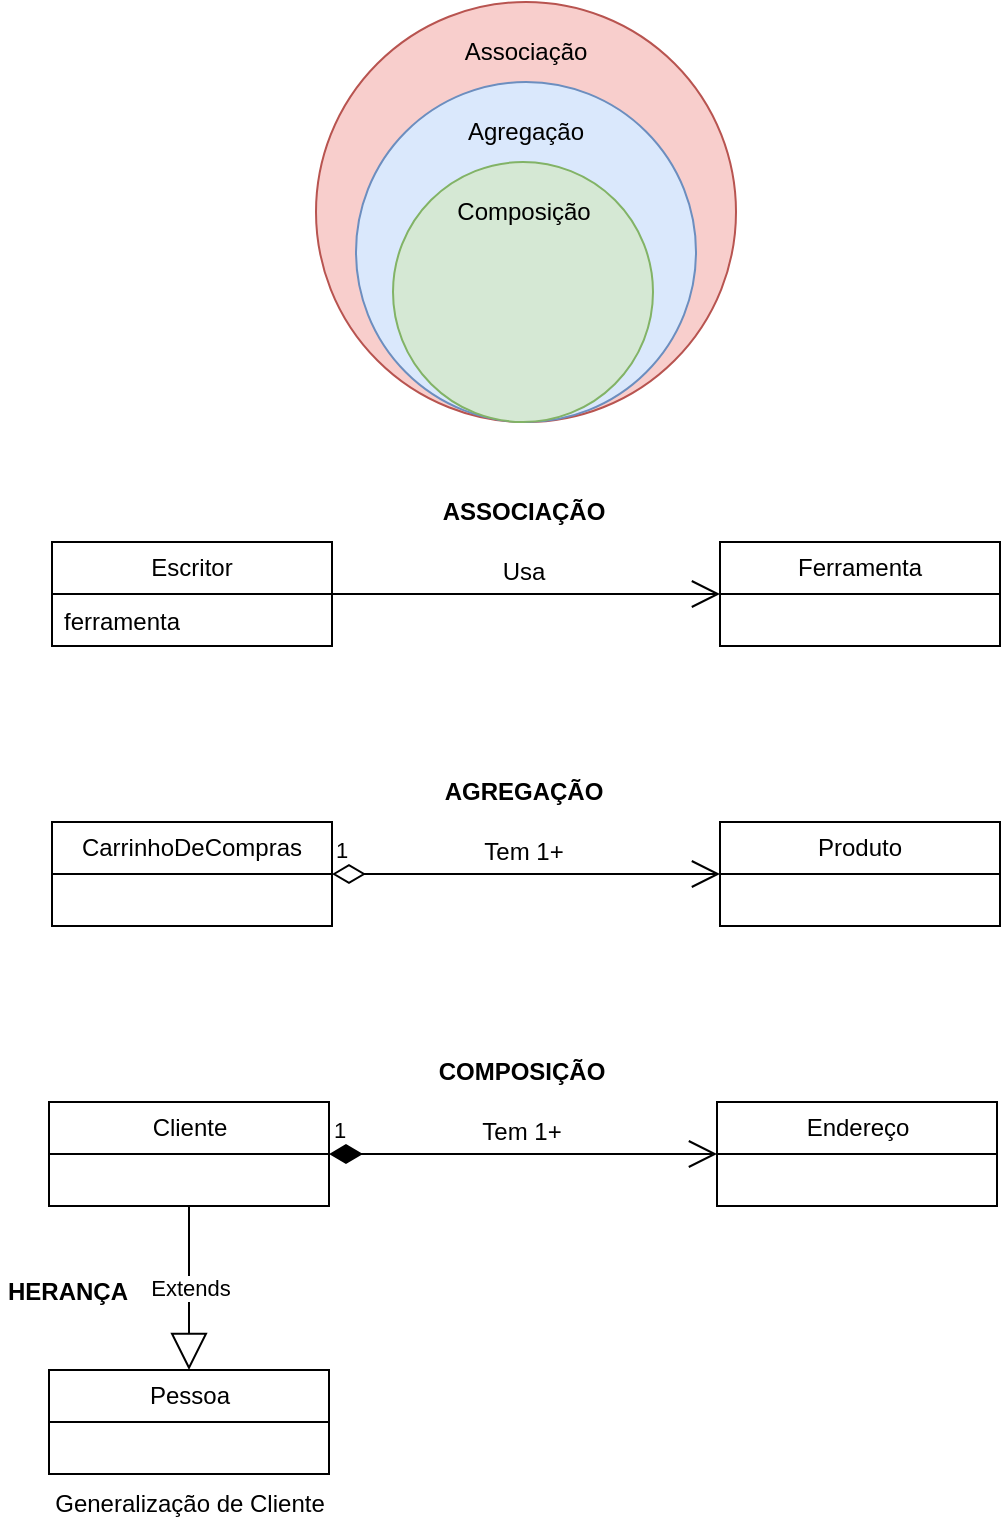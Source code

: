 <mxfile version="21.0.8" type="github">
  <diagram id="C5RBs43oDa-KdzZeNtuy" name="Page-1">
    <mxGraphModel dx="658" dy="705" grid="1" gridSize="10" guides="1" tooltips="1" connect="1" arrows="1" fold="1" page="1" pageScale="1" pageWidth="827" pageHeight="1169" math="0" shadow="0">
      <root>
        <mxCell id="WIyWlLk6GJQsqaUBKTNV-0" />
        <mxCell id="WIyWlLk6GJQsqaUBKTNV-1" parent="WIyWlLk6GJQsqaUBKTNV-0" />
        <mxCell id="dt1HpbG3Z5UfiPBcvHed-0" value="Escritor" style="swimlane;fontStyle=0;childLayout=stackLayout;horizontal=1;startSize=26;fillColor=none;horizontalStack=0;resizeParent=1;resizeParentMax=0;resizeLast=0;collapsible=1;marginBottom=0;whiteSpace=wrap;html=1;" parent="WIyWlLk6GJQsqaUBKTNV-1" vertex="1">
          <mxGeometry x="156" y="310" width="140" height="52" as="geometry" />
        </mxCell>
        <mxCell id="dt1HpbG3Z5UfiPBcvHed-1" value="ferramenta" style="text;strokeColor=none;fillColor=none;align=left;verticalAlign=top;spacingLeft=4;spacingRight=4;overflow=hidden;rotatable=0;points=[[0,0.5],[1,0.5]];portConstraint=eastwest;whiteSpace=wrap;html=1;" parent="dt1HpbG3Z5UfiPBcvHed-0" vertex="1">
          <mxGeometry y="26" width="140" height="26" as="geometry" />
        </mxCell>
        <mxCell id="dt1HpbG3Z5UfiPBcvHed-4" value="Ferramenta" style="swimlane;fontStyle=0;childLayout=stackLayout;horizontal=1;startSize=26;fillColor=none;horizontalStack=0;resizeParent=1;resizeParentMax=0;resizeLast=0;collapsible=1;marginBottom=0;whiteSpace=wrap;html=1;" parent="WIyWlLk6GJQsqaUBKTNV-1" vertex="1">
          <mxGeometry x="490" y="310" width="140" height="52" as="geometry" />
        </mxCell>
        <mxCell id="dt1HpbG3Z5UfiPBcvHed-8" value="" style="endArrow=open;endFill=1;endSize=12;html=1;rounded=0;exitX=1;exitY=0.5;exitDx=0;exitDy=0;entryX=0;entryY=0.5;entryDx=0;entryDy=0;" parent="WIyWlLk6GJQsqaUBKTNV-1" source="dt1HpbG3Z5UfiPBcvHed-0" target="dt1HpbG3Z5UfiPBcvHed-4" edge="1">
          <mxGeometry width="160" relative="1" as="geometry">
            <mxPoint x="296" y="360" as="sourcePoint" />
            <mxPoint x="486" y="330" as="targetPoint" />
          </mxGeometry>
        </mxCell>
        <mxCell id="dt1HpbG3Z5UfiPBcvHed-11" value="" style="ellipse;whiteSpace=wrap;html=1;aspect=fixed;fillColor=#f8cecc;strokeColor=#b85450;" parent="WIyWlLk6GJQsqaUBKTNV-1" vertex="1">
          <mxGeometry x="288" y="40" width="210" height="210" as="geometry" />
        </mxCell>
        <mxCell id="dt1HpbG3Z5UfiPBcvHed-12" value="Associação" style="text;html=1;strokeColor=none;fillColor=none;align=center;verticalAlign=middle;whiteSpace=wrap;rounded=0;" parent="WIyWlLk6GJQsqaUBKTNV-1" vertex="1">
          <mxGeometry x="363" y="50" width="60" height="30" as="geometry" />
        </mxCell>
        <mxCell id="dt1HpbG3Z5UfiPBcvHed-13" value="" style="ellipse;whiteSpace=wrap;html=1;aspect=fixed;fillColor=#dae8fc;strokeColor=#6c8ebf;" parent="WIyWlLk6GJQsqaUBKTNV-1" vertex="1">
          <mxGeometry x="308" y="80" width="170" height="170" as="geometry" />
        </mxCell>
        <mxCell id="dt1HpbG3Z5UfiPBcvHed-14" value="Agregação" style="text;html=1;strokeColor=none;fillColor=none;align=center;verticalAlign=middle;whiteSpace=wrap;rounded=0;" parent="WIyWlLk6GJQsqaUBKTNV-1" vertex="1">
          <mxGeometry x="363" y="90" width="60" height="30" as="geometry" />
        </mxCell>
        <mxCell id="dt1HpbG3Z5UfiPBcvHed-15" value="Usa" style="text;html=1;strokeColor=none;fillColor=none;align=center;verticalAlign=middle;whiteSpace=wrap;rounded=0;" parent="WIyWlLk6GJQsqaUBKTNV-1" vertex="1">
          <mxGeometry x="361.5" y="310" width="60" height="30" as="geometry" />
        </mxCell>
        <mxCell id="dt1HpbG3Z5UfiPBcvHed-16" value="CarrinhoDeCompras" style="swimlane;fontStyle=0;childLayout=stackLayout;horizontal=1;startSize=26;fillColor=none;horizontalStack=0;resizeParent=1;resizeParentMax=0;resizeLast=0;collapsible=1;marginBottom=0;whiteSpace=wrap;html=1;" parent="WIyWlLk6GJQsqaUBKTNV-1" vertex="1">
          <mxGeometry x="156" y="450" width="140" height="52" as="geometry" />
        </mxCell>
        <mxCell id="dt1HpbG3Z5UfiPBcvHed-20" value="Produto" style="swimlane;fontStyle=0;childLayout=stackLayout;horizontal=1;startSize=26;fillColor=none;horizontalStack=0;resizeParent=1;resizeParentMax=0;resizeLast=0;collapsible=1;marginBottom=0;whiteSpace=wrap;html=1;" parent="WIyWlLk6GJQsqaUBKTNV-1" vertex="1">
          <mxGeometry x="490" y="450" width="140" height="52" as="geometry" />
        </mxCell>
        <mxCell id="dt1HpbG3Z5UfiPBcvHed-21" value="1" style="endArrow=open;html=1;endSize=12;startArrow=diamondThin;startSize=14;startFill=0;edgeStyle=orthogonalEdgeStyle;align=left;verticalAlign=bottom;rounded=0;entryX=0;entryY=0.5;entryDx=0;entryDy=0;" parent="WIyWlLk6GJQsqaUBKTNV-1" source="dt1HpbG3Z5UfiPBcvHed-16" target="dt1HpbG3Z5UfiPBcvHed-20" edge="1">
          <mxGeometry x="-1" y="3" relative="1" as="geometry">
            <mxPoint x="298" y="480" as="sourcePoint" />
            <mxPoint x="458" y="480" as="targetPoint" />
          </mxGeometry>
        </mxCell>
        <mxCell id="dt1HpbG3Z5UfiPBcvHed-22" value="&lt;b&gt;ASSOCIAÇÃO&lt;/b&gt;" style="text;html=1;strokeColor=none;fillColor=none;align=center;verticalAlign=middle;whiteSpace=wrap;rounded=0;" parent="WIyWlLk6GJQsqaUBKTNV-1" vertex="1">
          <mxGeometry x="362" y="280" width="60" height="30" as="geometry" />
        </mxCell>
        <mxCell id="dt1HpbG3Z5UfiPBcvHed-23" value="&lt;b&gt;AGREGAÇÃO&lt;/b&gt;" style="text;html=1;strokeColor=none;fillColor=none;align=center;verticalAlign=middle;whiteSpace=wrap;rounded=0;" parent="WIyWlLk6GJQsqaUBKTNV-1" vertex="1">
          <mxGeometry x="362" y="420" width="60" height="30" as="geometry" />
        </mxCell>
        <mxCell id="dt1HpbG3Z5UfiPBcvHed-24" value="Tem 1+" style="text;html=1;strokeColor=none;fillColor=none;align=center;verticalAlign=middle;whiteSpace=wrap;rounded=0;" parent="WIyWlLk6GJQsqaUBKTNV-1" vertex="1">
          <mxGeometry x="362" y="450" width="60" height="30" as="geometry" />
        </mxCell>
        <mxCell id="dt1HpbG3Z5UfiPBcvHed-25" value="" style="ellipse;whiteSpace=wrap;html=1;aspect=fixed;fillColor=#d5e8d4;strokeColor=#82b366;" parent="WIyWlLk6GJQsqaUBKTNV-1" vertex="1">
          <mxGeometry x="326.5" y="120" width="130" height="130" as="geometry" />
        </mxCell>
        <mxCell id="dt1HpbG3Z5UfiPBcvHed-27" value="Composição" style="text;html=1;strokeColor=none;fillColor=none;align=center;verticalAlign=middle;whiteSpace=wrap;rounded=0;" parent="WIyWlLk6GJQsqaUBKTNV-1" vertex="1">
          <mxGeometry x="361.5" y="130" width="60" height="30" as="geometry" />
        </mxCell>
        <mxCell id="dt1HpbG3Z5UfiPBcvHed-28" value="Cliente" style="swimlane;fontStyle=0;childLayout=stackLayout;horizontal=1;startSize=26;fillColor=none;horizontalStack=0;resizeParent=1;resizeParentMax=0;resizeLast=0;collapsible=1;marginBottom=0;whiteSpace=wrap;html=1;" parent="WIyWlLk6GJQsqaUBKTNV-1" vertex="1">
          <mxGeometry x="154.5" y="590" width="140" height="52" as="geometry" />
        </mxCell>
        <mxCell id="dt1HpbG3Z5UfiPBcvHed-29" value="Endereço" style="swimlane;fontStyle=0;childLayout=stackLayout;horizontal=1;startSize=26;fillColor=none;horizontalStack=0;resizeParent=1;resizeParentMax=0;resizeLast=0;collapsible=1;marginBottom=0;whiteSpace=wrap;html=1;" parent="WIyWlLk6GJQsqaUBKTNV-1" vertex="1">
          <mxGeometry x="488.5" y="590" width="140" height="52" as="geometry" />
        </mxCell>
        <mxCell id="dt1HpbG3Z5UfiPBcvHed-31" value="&lt;b&gt;COMPOSIÇÃO&lt;/b&gt;" style="text;html=1;strokeColor=none;fillColor=none;align=center;verticalAlign=middle;whiteSpace=wrap;rounded=0;" parent="WIyWlLk6GJQsqaUBKTNV-1" vertex="1">
          <mxGeometry x="360.5" y="560" width="60" height="30" as="geometry" />
        </mxCell>
        <mxCell id="dt1HpbG3Z5UfiPBcvHed-32" value="Tem 1+" style="text;html=1;strokeColor=none;fillColor=none;align=center;verticalAlign=middle;whiteSpace=wrap;rounded=0;" parent="WIyWlLk6GJQsqaUBKTNV-1" vertex="1">
          <mxGeometry x="360.5" y="590" width="60" height="30" as="geometry" />
        </mxCell>
        <mxCell id="dt1HpbG3Z5UfiPBcvHed-33" value="1" style="endArrow=open;html=1;endSize=12;startArrow=diamondThin;startSize=14;startFill=1;edgeStyle=orthogonalEdgeStyle;align=left;verticalAlign=bottom;rounded=0;exitX=1;exitY=0.5;exitDx=0;exitDy=0;entryX=0;entryY=0.5;entryDx=0;entryDy=0;" parent="WIyWlLk6GJQsqaUBKTNV-1" source="dt1HpbG3Z5UfiPBcvHed-28" target="dt1HpbG3Z5UfiPBcvHed-29" edge="1">
          <mxGeometry x="-1" y="3" relative="1" as="geometry">
            <mxPoint x="300" y="620" as="sourcePoint" />
            <mxPoint x="460" y="620" as="targetPoint" />
          </mxGeometry>
        </mxCell>
        <mxCell id="QMmHbkJ_2uRpC02cTRtM-1" value="Pessoa" style="swimlane;fontStyle=0;childLayout=stackLayout;horizontal=1;startSize=26;fillColor=none;horizontalStack=0;resizeParent=1;resizeParentMax=0;resizeLast=0;collapsible=1;marginBottom=0;whiteSpace=wrap;html=1;" vertex="1" parent="WIyWlLk6GJQsqaUBKTNV-1">
          <mxGeometry x="154.5" y="724" width="140" height="52" as="geometry" />
        </mxCell>
        <mxCell id="QMmHbkJ_2uRpC02cTRtM-2" value="Generalização de Cliente" style="text;html=1;strokeColor=none;fillColor=none;align=center;verticalAlign=middle;whiteSpace=wrap;rounded=0;" vertex="1" parent="WIyWlLk6GJQsqaUBKTNV-1">
          <mxGeometry x="151.75" y="776" width="145.5" height="30" as="geometry" />
        </mxCell>
        <mxCell id="QMmHbkJ_2uRpC02cTRtM-3" value="Extends" style="endArrow=block;endSize=16;endFill=0;html=1;rounded=0;entryX=0.5;entryY=0;entryDx=0;entryDy=0;exitX=0.5;exitY=1;exitDx=0;exitDy=0;" edge="1" parent="WIyWlLk6GJQsqaUBKTNV-1" source="dt1HpbG3Z5UfiPBcvHed-28" target="QMmHbkJ_2uRpC02cTRtM-1">
          <mxGeometry width="160" relative="1" as="geometry">
            <mxPoint x="250" y="680" as="sourcePoint" />
            <mxPoint x="380" y="630" as="targetPoint" />
          </mxGeometry>
        </mxCell>
        <mxCell id="QMmHbkJ_2uRpC02cTRtM-4" value="&lt;b&gt;HERANÇA&lt;/b&gt;" style="text;html=1;strokeColor=none;fillColor=none;align=center;verticalAlign=middle;whiteSpace=wrap;rounded=0;" vertex="1" parent="WIyWlLk6GJQsqaUBKTNV-1">
          <mxGeometry x="130" y="670" width="68.25" height="30" as="geometry" />
        </mxCell>
      </root>
    </mxGraphModel>
  </diagram>
</mxfile>
